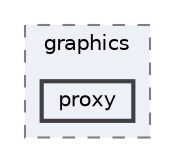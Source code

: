 digraph "src/main/java/com/example/graphics/proxy"
{
 // LATEX_PDF_SIZE
  bgcolor="transparent";
  edge [fontname=Helvetica,fontsize=10,labelfontname=Helvetica,labelfontsize=10];
  node [fontname=Helvetica,fontsize=10,shape=box,height=0.2,width=0.4];
  compound=true
  subgraph clusterdir_75119c159baf1587d53ba54cb0939641 {
    graph [ bgcolor="#edf0f7", pencolor="grey50", label="graphics", fontname=Helvetica,fontsize=10 style="filled,dashed", URL="dir_75119c159baf1587d53ba54cb0939641.html",tooltip=""]
  dir_eddae602508954e6c0a3ae95df6d6130 [label="proxy", fillcolor="#edf0f7", color="grey25", style="filled,bold", URL="dir_eddae602508954e6c0a3ae95df6d6130.html",tooltip=""];
  }
}
